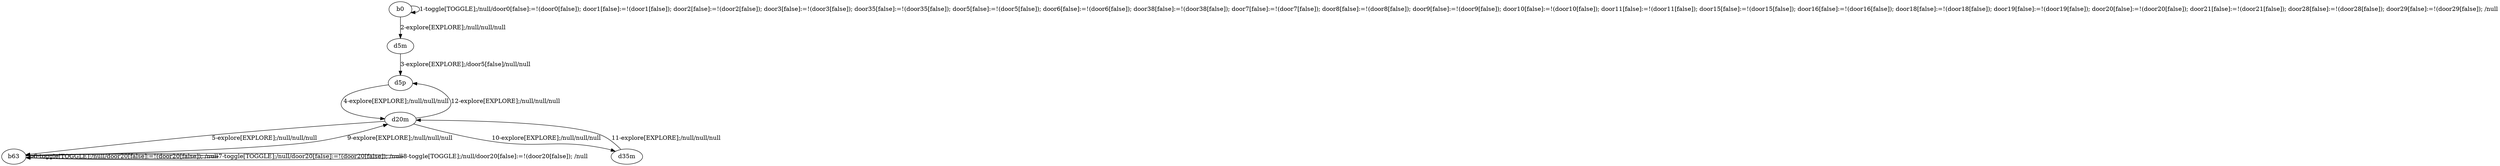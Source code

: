 # Total number of goals covered by this test: 4
# d20m --> b63
# d5p --> d20m
# d20m --> d5p
# d35m --> d20m

digraph g {
"b0" -> "b0" [label = "1-toggle[TOGGLE];/null/door0[false]:=!(door0[false]); door1[false]:=!(door1[false]); door2[false]:=!(door2[false]); door3[false]:=!(door3[false]); door35[false]:=!(door35[false]); door5[false]:=!(door5[false]); door6[false]:=!(door6[false]); door38[false]:=!(door38[false]); door7[false]:=!(door7[false]); door8[false]:=!(door8[false]); door9[false]:=!(door9[false]); door10[false]:=!(door10[false]); door11[false]:=!(door11[false]); door15[false]:=!(door15[false]); door16[false]:=!(door16[false]); door18[false]:=!(door18[false]); door19[false]:=!(door19[false]); door20[false]:=!(door20[false]); door21[false]:=!(door21[false]); door28[false]:=!(door28[false]); door29[false]:=!(door29[false]); /null"];
"b0" -> "d5m" [label = "2-explore[EXPLORE];/null/null/null"];
"d5m" -> "d5p" [label = "3-explore[EXPLORE];/door5[false]/null/null"];
"d5p" -> "d20m" [label = "4-explore[EXPLORE];/null/null/null"];
"d20m" -> "b63" [label = "5-explore[EXPLORE];/null/null/null"];
"b63" -> "b63" [label = "6-toggle[TOGGLE];/null/door20[false]:=!(door20[false]); /null"];
"b63" -> "b63" [label = "7-toggle[TOGGLE];/null/door20[false]:=!(door20[false]); /null"];
"b63" -> "b63" [label = "8-toggle[TOGGLE];/null/door20[false]:=!(door20[false]); /null"];
"b63" -> "d20m" [label = "9-explore[EXPLORE];/null/null/null"];
"d20m" -> "d35m" [label = "10-explore[EXPLORE];/null/null/null"];
"d35m" -> "d20m" [label = "11-explore[EXPLORE];/null/null/null"];
"d20m" -> "d5p" [label = "12-explore[EXPLORE];/null/null/null"];
}
